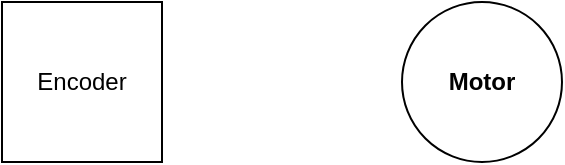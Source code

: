 <mxfile>
    <diagram id="dEqU7Rfveec77_Y1IRsT" name="第 1 页">
        <mxGraphModel dx="638" dy="662" grid="1" gridSize="10" guides="1" tooltips="1" connect="1" arrows="1" fold="1" page="1" pageScale="1" pageWidth="827" pageHeight="1169" math="0" shadow="0">
            <root>
                <mxCell id="0"/>
                <mxCell id="1" parent="0"/>
                <mxCell id="2" value="Encoder" style="whiteSpace=wrap;html=1;aspect=fixed;" vertex="1" parent="1">
                    <mxGeometry x="350" y="440" width="80" height="80" as="geometry"/>
                </mxCell>
                <mxCell id="3" value="Motor" style="ellipse;whiteSpace=wrap;html=1;aspect=fixed;fontStyle=1" vertex="1" parent="1">
                    <mxGeometry x="550" y="440" width="80" height="80" as="geometry"/>
                </mxCell>
            </root>
        </mxGraphModel>
    </diagram>
</mxfile>